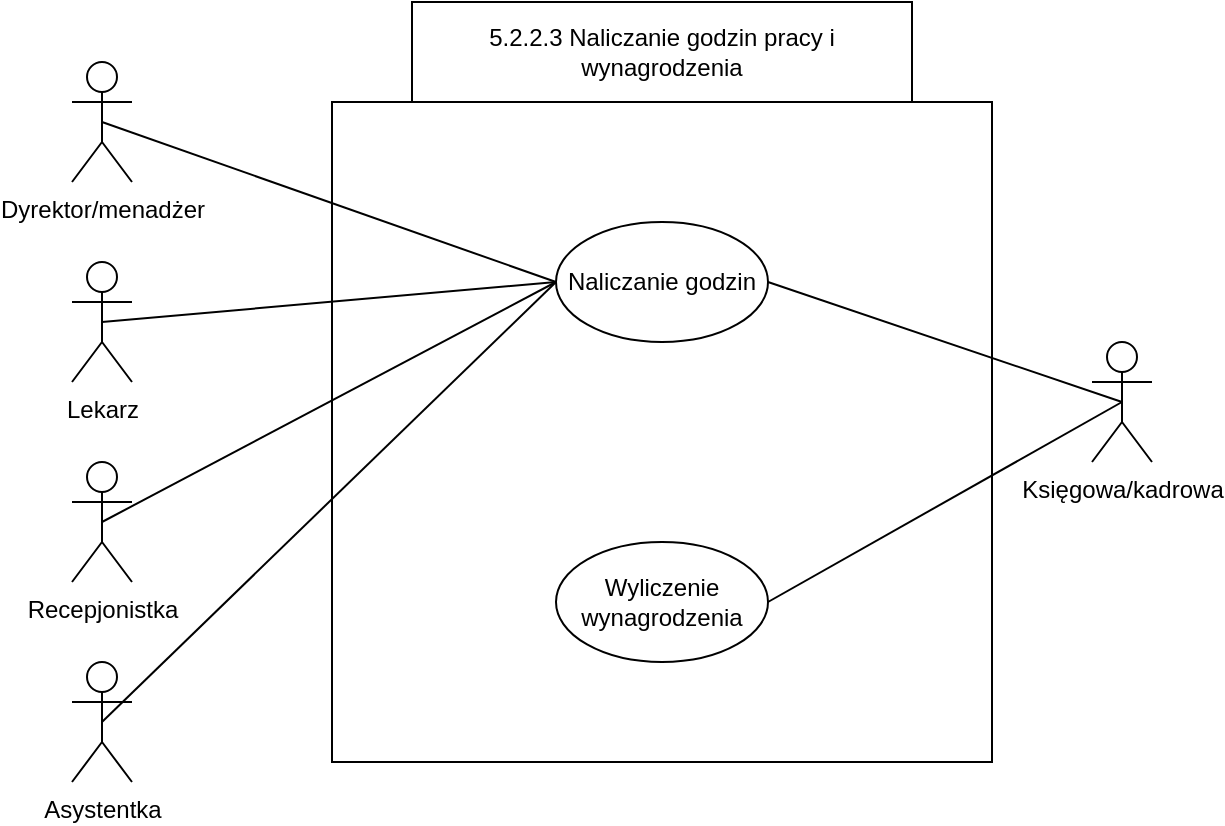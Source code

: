 <mxfile version="21.3.0" type="device">
  <diagram name="Strona-1" id="Uu0WhD-oibmJ6Q5krLVX">
    <mxGraphModel dx="1434" dy="782" grid="1" gridSize="10" guides="1" tooltips="1" connect="1" arrows="1" fold="1" page="1" pageScale="1" pageWidth="827" pageHeight="1169" math="0" shadow="0">
      <root>
        <mxCell id="0" />
        <mxCell id="1" parent="0" />
        <mxCell id="zo0r8RxoVhE8TmbRMtNV-1" value="" style="whiteSpace=wrap;html=1;aspect=fixed;" parent="1" vertex="1">
          <mxGeometry x="230" y="190" width="330" height="330" as="geometry" />
        </mxCell>
        <mxCell id="zo0r8RxoVhE8TmbRMtNV-2" value="Księgowa/kadrowa" style="shape=umlActor;verticalLabelPosition=bottom;verticalAlign=top;html=1;outlineConnect=0;" parent="1" vertex="1">
          <mxGeometry x="610" y="310" width="30" height="60" as="geometry" />
        </mxCell>
        <mxCell id="zo0r8RxoVhE8TmbRMtNV-3" value="Naliczanie godzin" style="ellipse;whiteSpace=wrap;html=1;" parent="1" vertex="1">
          <mxGeometry x="342" y="250" width="106" height="60" as="geometry" />
        </mxCell>
        <mxCell id="zo0r8RxoVhE8TmbRMtNV-4" value="" style="endArrow=none;html=1;rounded=0;entryX=1;entryY=0.5;entryDx=0;entryDy=0;exitX=0.5;exitY=0.5;exitDx=0;exitDy=0;exitPerimeter=0;" parent="1" source="zo0r8RxoVhE8TmbRMtNV-2" target="zo0r8RxoVhE8TmbRMtNV-3" edge="1">
          <mxGeometry relative="1" as="geometry">
            <mxPoint x="330" y="280" as="sourcePoint" />
            <mxPoint x="490" y="280" as="targetPoint" />
          </mxGeometry>
        </mxCell>
        <mxCell id="zo0r8RxoVhE8TmbRMtNV-6" value="Lekarz" style="shape=umlActor;verticalLabelPosition=bottom;verticalAlign=top;html=1;outlineConnect=0;" parent="1" vertex="1">
          <mxGeometry x="100" y="270" width="30" height="60" as="geometry" />
        </mxCell>
        <mxCell id="zo0r8RxoVhE8TmbRMtNV-7" value="" style="endArrow=none;html=1;rounded=0;entryX=0.5;entryY=0.5;entryDx=0;entryDy=0;exitX=0;exitY=0.5;exitDx=0;exitDy=0;entryPerimeter=0;" parent="1" source="zo0r8RxoVhE8TmbRMtNV-3" target="zo0r8RxoVhE8TmbRMtNV-6" edge="1">
          <mxGeometry relative="1" as="geometry">
            <mxPoint x="270" y="255" as="sourcePoint" />
            <mxPoint x="180" y="250" as="targetPoint" />
          </mxGeometry>
        </mxCell>
        <mxCell id="zo0r8RxoVhE8TmbRMtNV-16" value="5.2.2.3 Naliczanie godzin pracy i wynagrodzenia" style="rounded=0;whiteSpace=wrap;html=1;" parent="1" vertex="1">
          <mxGeometry x="270" y="140" width="250" height="50" as="geometry" />
        </mxCell>
        <mxCell id="zo0r8RxoVhE8TmbRMtNV-18" value="Wyliczenie wynagrodzenia" style="ellipse;whiteSpace=wrap;html=1;" parent="1" vertex="1">
          <mxGeometry x="342" y="410" width="106" height="60" as="geometry" />
        </mxCell>
        <mxCell id="zo0r8RxoVhE8TmbRMtNV-19" value="" style="endArrow=none;html=1;rounded=0;entryX=1;entryY=0.5;entryDx=0;entryDy=0;exitX=0.5;exitY=0.5;exitDx=0;exitDy=0;exitPerimeter=0;" parent="1" source="zo0r8RxoVhE8TmbRMtNV-2" target="zo0r8RxoVhE8TmbRMtNV-18" edge="1">
          <mxGeometry relative="1" as="geometry">
            <mxPoint x="635" y="330" as="sourcePoint" />
            <mxPoint x="544" y="364" as="targetPoint" />
          </mxGeometry>
        </mxCell>
        <mxCell id="y1ApVIU30L6YpnV38fl7-2" value="Dyrektor/menadżer" style="shape=umlActor;verticalLabelPosition=bottom;verticalAlign=top;html=1;outlineConnect=0;" vertex="1" parent="1">
          <mxGeometry x="100" y="170" width="30" height="60" as="geometry" />
        </mxCell>
        <mxCell id="y1ApVIU30L6YpnV38fl7-3" value="" style="endArrow=none;html=1;rounded=0;entryX=0.5;entryY=0.5;entryDx=0;entryDy=0;exitX=0;exitY=0.5;exitDx=0;exitDy=0;entryPerimeter=0;" edge="1" parent="1" source="zo0r8RxoVhE8TmbRMtNV-3" target="y1ApVIU30L6YpnV38fl7-2">
          <mxGeometry relative="1" as="geometry">
            <mxPoint x="352" y="265" as="sourcePoint" />
            <mxPoint x="135" y="280" as="targetPoint" />
          </mxGeometry>
        </mxCell>
        <mxCell id="y1ApVIU30L6YpnV38fl7-4" value="Recepjonistka" style="shape=umlActor;verticalLabelPosition=bottom;verticalAlign=top;html=1;outlineConnect=0;" vertex="1" parent="1">
          <mxGeometry x="100" y="370" width="30" height="60" as="geometry" />
        </mxCell>
        <mxCell id="y1ApVIU30L6YpnV38fl7-7" value="Asystentka" style="shape=umlActor;verticalLabelPosition=bottom;verticalAlign=top;html=1;outlineConnect=0;" vertex="1" parent="1">
          <mxGeometry x="100" y="470" width="30" height="60" as="geometry" />
        </mxCell>
        <mxCell id="y1ApVIU30L6YpnV38fl7-11" value="" style="endArrow=none;html=1;rounded=0;entryX=0.5;entryY=0.5;entryDx=0;entryDy=0;exitX=0;exitY=0.5;exitDx=0;exitDy=0;entryPerimeter=0;" edge="1" parent="1" source="zo0r8RxoVhE8TmbRMtNV-3" target="y1ApVIU30L6YpnV38fl7-7">
          <mxGeometry relative="1" as="geometry">
            <mxPoint x="352" y="450" as="sourcePoint" />
            <mxPoint x="125" y="210" as="targetPoint" />
          </mxGeometry>
        </mxCell>
        <mxCell id="y1ApVIU30L6YpnV38fl7-12" value="" style="endArrow=none;html=1;rounded=0;entryX=0.5;entryY=0.5;entryDx=0;entryDy=0;exitX=0;exitY=0.5;exitDx=0;exitDy=0;entryPerimeter=0;" edge="1" parent="1" source="zo0r8RxoVhE8TmbRMtNV-3" target="y1ApVIU30L6YpnV38fl7-4">
          <mxGeometry relative="1" as="geometry">
            <mxPoint x="352" y="290" as="sourcePoint" />
            <mxPoint x="125" y="510" as="targetPoint" />
          </mxGeometry>
        </mxCell>
      </root>
    </mxGraphModel>
  </diagram>
</mxfile>
